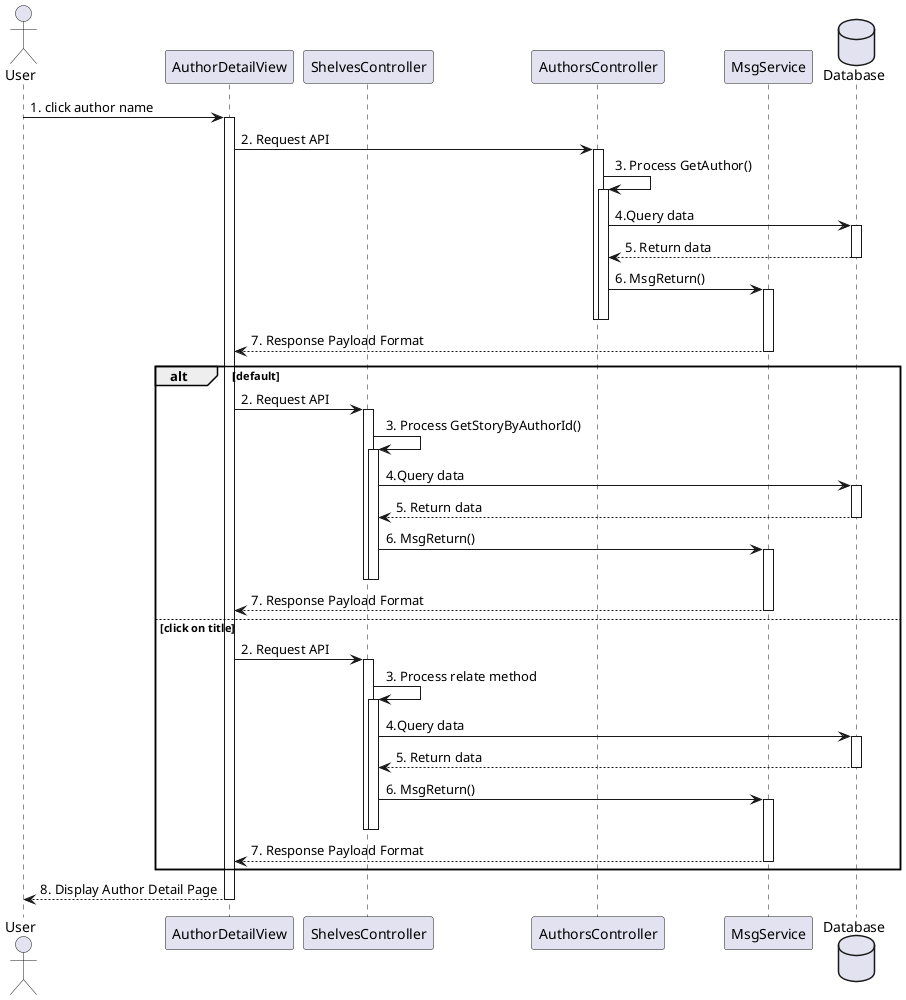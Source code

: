 @startuml
actor       User       as user
participant AuthorDetailView as view
participant ShelvesController as shelves
participant AuthorsController as author
participant MsgService as msgService
database    Database as db

user -> view ++: 1. click author name
view -> author ++ : 2. Request API
author -> author ++ : 3. Process GetAuthor()
author -> db ++ : 4.Query data
db --> author -- : 5. Return data
author -> msgService ++-- : 6. MsgReturn()
deactivate author
msgService --> view -- : 7. Response Payload Format

alt default

    view -> shelves ++ : 2. Request API
    shelves -> shelves ++ : 3. Process GetStoryByAuthorId()
    shelves -> db ++ : 4.Query data
    db --> shelves -- : 5. Return data
    shelves -> msgService ++-- : 6. MsgReturn()
    deactivate shelves
    msgService --> view -- : 7. Response Payload Format
else click on title
    view -> shelves ++ : 2. Request API
    shelves -> shelves ++ : 3. Process relate method 
    shelves -> db ++ : 4.Query data
    db --> shelves -- : 5. Return data
    shelves -> msgService ++-- : 6. MsgReturn()
    deactivate shelves
    msgService --> view -- : 7. Response Payload Format
end


view --> user -- : 8. Display Author Detail Page
@enduml


